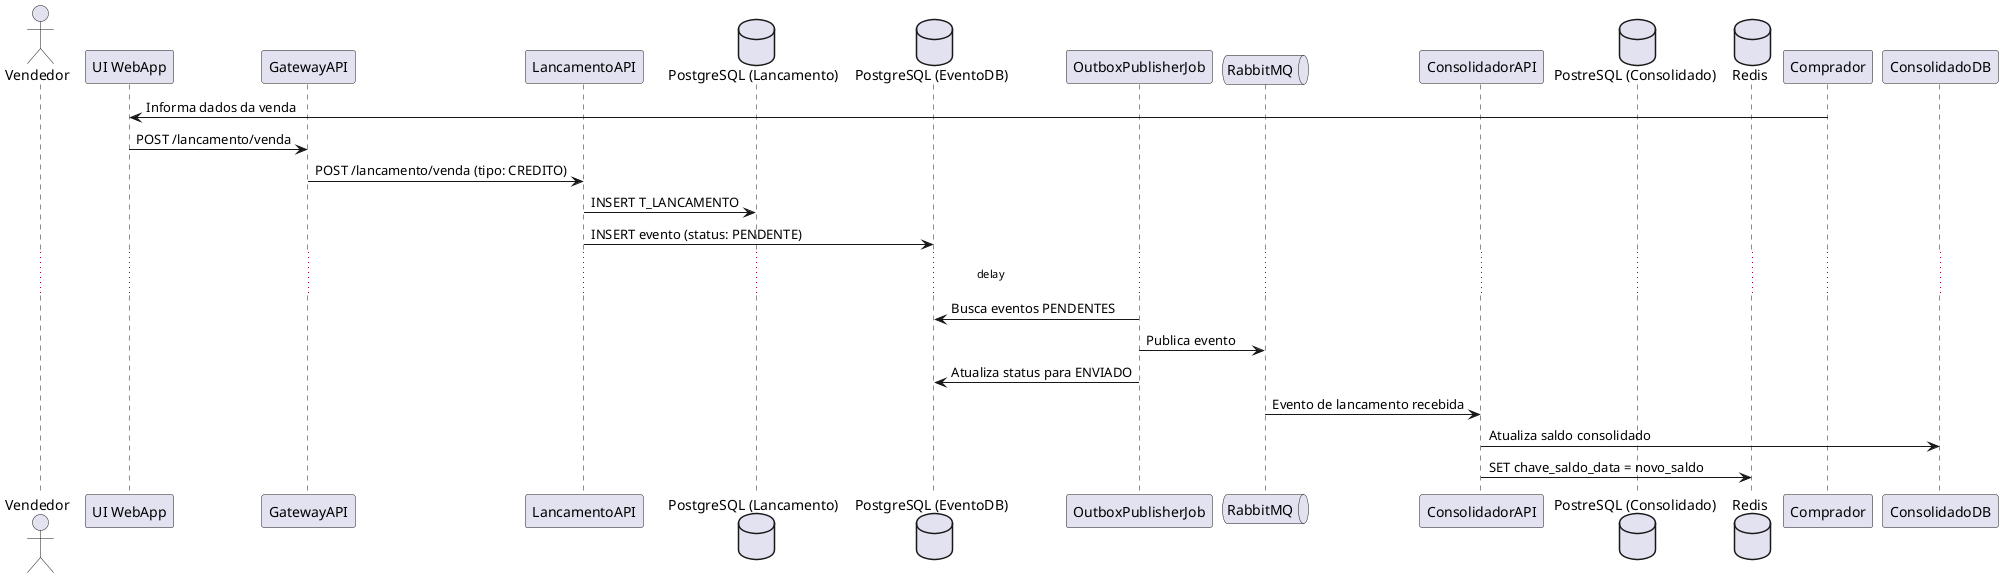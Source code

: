 @startuml
actor Vendedor
participant "UI WebApp" as UI
participant "GatewayAPI" as gateway
participant "LancamentoAPI" as lancamento
database "PostgreSQL (Lancamento)" as lancamentoDB
database "PostgreSQL (EventoDB)" as Outbox
participant "OutboxPublisherJob" as OutboxJob
queue "RabbitMQ" as Bus
participant "ConsolidadorAPI" as Consolidador
database "PostreSQL (Consolidado)" as ConsolidadorDB
database "Redis" as Cache

Comprador -> UI : Informa dados da venda
UI -> gateway : POST /lancamento/venda
gateway -> lancamento : POST /lancamento/venda (tipo: CREDITO)
lancamento -> lancamentoDB : INSERT T_LANCAMENTO
lancamento -> Outbox : INSERT evento (status: PENDENTE)

...delay...
OutboxJob -> Outbox : Busca eventos PENDENTES
OutboxJob -> Bus : Publica evento
OutboxJob -> Outbox : Atualiza status para ENVIADO

Bus -> Consolidador : Evento de lancamento recebida
Consolidador -> ConsolidadoDB : Atualiza saldo consolidado
Consolidador -> Cache : SET chave_saldo_data = novo_saldo
@enduml